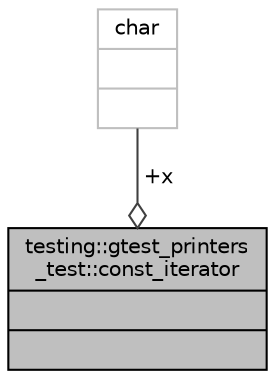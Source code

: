 digraph "testing::gtest_printers_test::const_iterator"
{
 // LATEX_PDF_SIZE
  bgcolor="transparent";
  edge [fontname="Helvetica",fontsize="10",labelfontname="Helvetica",labelfontsize="10"];
  node [fontname="Helvetica",fontsize="10",shape=record];
  Node1 [label="{testing::gtest_printers\l_test::const_iterator\n||}",height=0.2,width=0.4,color="black", fillcolor="grey75", style="filled", fontcolor="black",tooltip=" "];
  Node2 -> Node1 [color="grey25",fontsize="10",style="solid",label=" +x" ,arrowhead="odiamond",fontname="Helvetica"];
  Node2 [label="{char\n||}",height=0.2,width=0.4,color="grey75",tooltip=" "];
}
